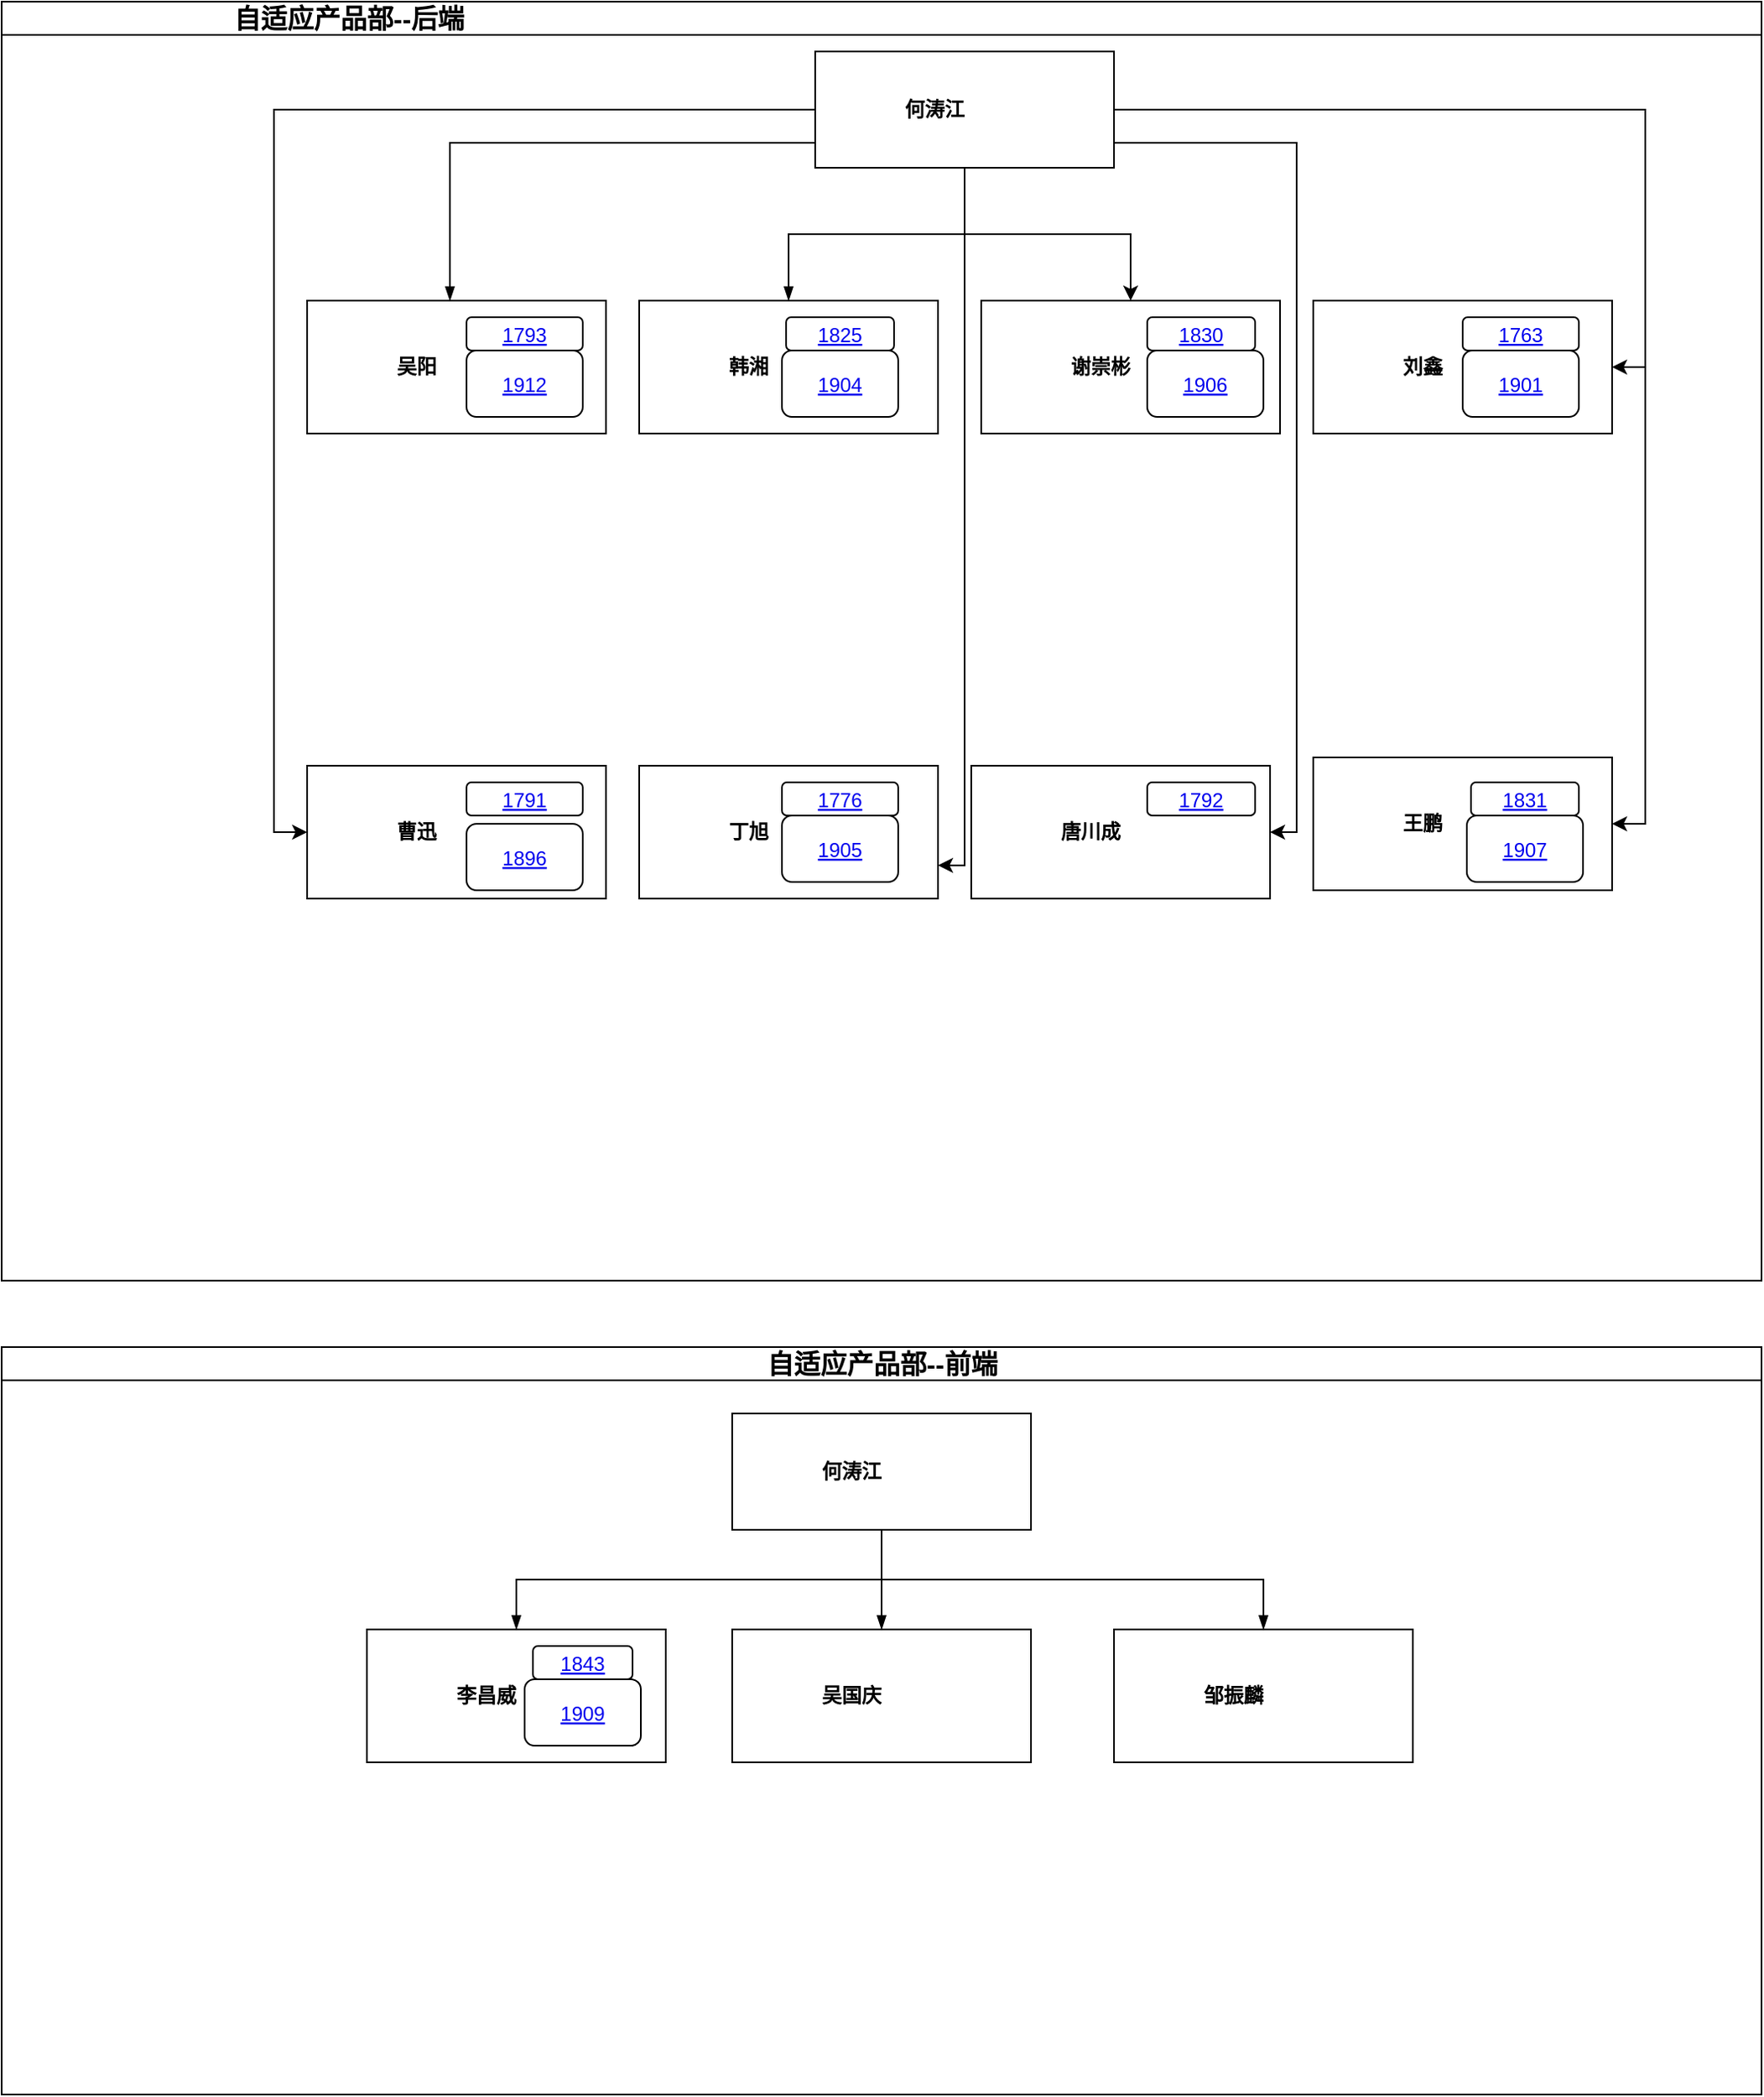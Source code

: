 <mxfile version="21.1.1" type="github">
  <diagram name="Page-1" id="82e54ff1-d628-8f03-85c4-9753963a91cd">
    <mxGraphModel dx="2215" dy="670" grid="1" gridSize="10" guides="1" tooltips="1" connect="1" arrows="1" fold="1" page="1" pageScale="1" pageWidth="1100" pageHeight="850" background="none" math="0" shadow="0">
      <root>
        <mxCell id="0" />
        <mxCell id="1" parent="0" />
        <mxCell id="2YUpntU8kkvu3Xh7ZQcj-74" value="&lt;span style=&quot;font-size: 16px;&quot;&gt;&amp;nbsp; &amp;nbsp; &amp;nbsp;&lt;span style=&quot;white-space: pre;&quot;&gt; &lt;/span&gt;&lt;span style=&quot;white-space: pre;&quot;&gt; &lt;/span&gt;&lt;span style=&quot;white-space: pre;&quot;&gt; &lt;/span&gt;&lt;span style=&quot;white-space: pre;&quot;&gt; &lt;/span&gt;&lt;span style=&quot;white-space: pre;&quot;&gt; &lt;/span&gt;&lt;span style=&quot;white-space: pre;&quot;&gt; &lt;/span&gt;&lt;span style=&quot;white-space: pre;&quot;&gt; &lt;/span&gt;&lt;span style=&quot;white-space: pre;&quot;&gt; &lt;/span&gt;&lt;span style=&quot;white-space: pre;&quot;&gt; &lt;/span&gt;&lt;span style=&quot;white-space: pre;&quot;&gt; &lt;/span&gt;&lt;span style=&quot;white-space: pre;&quot;&gt; &lt;/span&gt;&lt;span style=&quot;white-space: pre;&quot;&gt; &lt;/span&gt;&lt;span style=&quot;white-space: pre;&quot;&gt; &lt;/span&gt;&lt;span style=&quot;white-space: pre;&quot;&gt; &lt;span style=&quot;white-space: pre;&quot;&gt; &lt;/span&gt;&lt;span style=&quot;white-space: pre;&quot;&gt; &lt;/span&gt;&lt;span style=&quot;white-space: pre;&quot;&gt; &lt;/span&gt;&lt;span style=&quot;white-space: pre;&quot;&gt; &lt;/span&gt;&lt;span style=&quot;white-space: pre;&quot;&gt; &lt;/span&gt;&lt;span style=&quot;white-space: pre;&quot;&gt; &lt;/span&gt;&lt;span style=&quot;white-space: pre;&quot;&gt; &lt;/span&gt;&lt;span style=&quot;white-space: pre;&quot;&gt; &lt;/span&gt;&lt;span style=&quot;white-space: pre;&quot;&gt; &lt;/span&gt;&lt;span style=&quot;white-space: pre;&quot;&gt; &lt;/span&gt;&lt;span style=&quot;white-space: pre;&quot;&gt; &lt;/span&gt;&lt;span style=&quot;white-space: pre;&quot;&gt; &lt;/span&gt;&lt;/span&gt;自适应产品部--后端&lt;/span&gt;" style="swimlane;html=1;startSize=20;horizontal=1;containerType=tree;glass=0;align=left;" parent="1" vertex="1">
          <mxGeometry x="-520" y="40" width="1060" height="770" as="geometry">
            <mxRectangle x="-520" y="40" width="100" height="30" as="alternateBounds" />
          </mxGeometry>
        </mxCell>
        <mxCell id="2YUpntU8kkvu3Xh7ZQcj-75" value="" style="endArrow=blockThin;endFill=1;fontSize=11;edgeStyle=elbowEdgeStyle;elbow=vertical;rounded=0;exitX=0;exitY=0.5;exitDx=0;exitDy=0;" parent="2YUpntU8kkvu3Xh7ZQcj-74" source="2YUpntU8kkvu3Xh7ZQcj-87" target="2YUpntU8kkvu3Xh7ZQcj-76" edge="1">
          <mxGeometry relative="1" as="geometry">
            <mxPoint x="270" y="90" as="sourcePoint" />
            <Array as="points">
              <mxPoint x="270" y="85" />
            </Array>
          </mxGeometry>
        </mxCell>
        <UserObject label="吴阳&lt;br&gt;" placeholders="1" id="2YUpntU8kkvu3Xh7ZQcj-76">
          <mxCell style="label;image=https://cdn3.iconfinder.com/data/icons/user-avatars-1/512/users-10-3-128.png;whiteSpace=wrap;html=1;rounded=0;glass=0;treeFolding=1;treeMoving=1;" parent="2YUpntU8kkvu3Xh7ZQcj-74" vertex="1">
            <mxGeometry x="184" y="180" width="180" height="80" as="geometry" />
          </mxCell>
        </UserObject>
        <mxCell id="2YUpntU8kkvu3Xh7ZQcj-77" value="" style="endArrow=blockThin;endFill=1;fontSize=11;edgeStyle=elbowEdgeStyle;elbow=vertical;rounded=0;" parent="2YUpntU8kkvu3Xh7ZQcj-74" source="2YUpntU8kkvu3Xh7ZQcj-87" target="2YUpntU8kkvu3Xh7ZQcj-78" edge="1">
          <mxGeometry relative="1" as="geometry" />
        </mxCell>
        <UserObject label="韩湘" placeholders="1" id="2YUpntU8kkvu3Xh7ZQcj-78">
          <mxCell style="label;image=https://cdn3.iconfinder.com/data/icons/user-avatars-1/512/users-9-2-128.png;whiteSpace=wrap;html=1;rounded=0;glass=0;treeFolding=1;treeMoving=1;" parent="2YUpntU8kkvu3Xh7ZQcj-74" vertex="1">
            <mxGeometry x="384" y="180" width="180" height="80" as="geometry" />
          </mxCell>
        </UserObject>
        <mxCell id="2YUpntU8kkvu3Xh7ZQcj-81" style="edgeStyle=orthogonalEdgeStyle;rounded=0;orthogonalLoop=1;jettySize=auto;html=1;entryX=0;entryY=0.5;entryDx=0;entryDy=0;fontFamily=Helvetica;fontSize=12;fontColor=default;startSize=20;" parent="2YUpntU8kkvu3Xh7ZQcj-74" source="2YUpntU8kkvu3Xh7ZQcj-87" target="2YUpntU8kkvu3Xh7ZQcj-96" edge="1">
          <mxGeometry relative="1" as="geometry" />
        </mxCell>
        <mxCell id="2YUpntU8kkvu3Xh7ZQcj-82" style="edgeStyle=orthogonalEdgeStyle;rounded=0;orthogonalLoop=1;jettySize=auto;html=1;entryX=1;entryY=0.5;entryDx=0;entryDy=0;fontFamily=Helvetica;fontSize=12;fontColor=default;startSize=20;" parent="2YUpntU8kkvu3Xh7ZQcj-74" source="2YUpntU8kkvu3Xh7ZQcj-87" target="2YUpntU8kkvu3Xh7ZQcj-102" edge="1">
          <mxGeometry relative="1" as="geometry" />
        </mxCell>
        <mxCell id="2YUpntU8kkvu3Xh7ZQcj-83" style="edgeStyle=orthogonalEdgeStyle;rounded=0;orthogonalLoop=1;jettySize=auto;html=1;entryX=1;entryY=0.5;entryDx=0;entryDy=0;fontFamily=Helvetica;fontSize=12;fontColor=default;startSize=20;" parent="2YUpntU8kkvu3Xh7ZQcj-74" source="2YUpntU8kkvu3Xh7ZQcj-87" target="2YUpntU8kkvu3Xh7ZQcj-94" edge="1">
          <mxGeometry relative="1" as="geometry" />
        </mxCell>
        <mxCell id="2YUpntU8kkvu3Xh7ZQcj-84" style="edgeStyle=orthogonalEdgeStyle;rounded=0;orthogonalLoop=1;jettySize=auto;html=1;fontFamily=Helvetica;fontSize=12;fontColor=default;startSize=20;exitX=0.5;exitY=1;exitDx=0;exitDy=0;" parent="2YUpntU8kkvu3Xh7ZQcj-74" source="2YUpntU8kkvu3Xh7ZQcj-87" target="2YUpntU8kkvu3Xh7ZQcj-90" edge="1">
          <mxGeometry relative="1" as="geometry">
            <mxPoint x="580" y="100" as="sourcePoint" />
            <Array as="points">
              <mxPoint x="580" y="140" />
              <mxPoint x="680" y="140" />
            </Array>
          </mxGeometry>
        </mxCell>
        <mxCell id="2YUpntU8kkvu3Xh7ZQcj-85" style="edgeStyle=orthogonalEdgeStyle;rounded=0;orthogonalLoop=1;jettySize=auto;html=1;entryX=1;entryY=0.5;entryDx=0;entryDy=0;fontFamily=Helvetica;fontSize=12;fontColor=default;startSize=20;" parent="2YUpntU8kkvu3Xh7ZQcj-74" source="2YUpntU8kkvu3Xh7ZQcj-87" target="2YUpntU8kkvu3Xh7ZQcj-100" edge="1">
          <mxGeometry relative="1" as="geometry">
            <Array as="points">
              <mxPoint x="780" y="85" />
              <mxPoint x="780" y="500" />
            </Array>
          </mxGeometry>
        </mxCell>
        <mxCell id="2YUpntU8kkvu3Xh7ZQcj-86" style="edgeStyle=orthogonalEdgeStyle;rounded=0;orthogonalLoop=1;jettySize=auto;html=1;entryX=1;entryY=0.75;entryDx=0;entryDy=0;fontFamily=Helvetica;fontSize=12;fontColor=default;startSize=20;exitX=1;exitY=0.5;exitDx=0;exitDy=0;" parent="2YUpntU8kkvu3Xh7ZQcj-74" source="2YUpntU8kkvu3Xh7ZQcj-87" target="2YUpntU8kkvu3Xh7ZQcj-98" edge="1">
          <mxGeometry relative="1" as="geometry">
            <Array as="points">
              <mxPoint x="580" y="85" />
              <mxPoint x="580" y="520" />
            </Array>
          </mxGeometry>
        </mxCell>
        <UserObject label="何涛江" name="何涛江" placeholders="1" id="2YUpntU8kkvu3Xh7ZQcj-87">
          <mxCell style="label;image=https://cdn3.iconfinder.com/data/icons/user-avatars-1/512/users-8-2-256.png;whiteSpace=wrap;html=1;rounded=0;glass=0;treeMoving=1;treeFolding=1;" parent="2YUpntU8kkvu3Xh7ZQcj-74" vertex="1">
            <mxGeometry x="490" y="30" width="180" height="70" as="geometry" />
          </mxCell>
        </UserObject>
        <UserObject label="谢崇彬" placeholders="1" id="2YUpntU8kkvu3Xh7ZQcj-90">
          <mxCell style="label;image=https://cdn3.iconfinder.com/data/icons/user-avatars-1/512/users-11-2-512.png;whiteSpace=wrap;html=1;rounded=0;glass=0;treeFolding=1;treeMoving=1;" parent="2YUpntU8kkvu3Xh7ZQcj-74" vertex="1">
            <mxGeometry x="590" y="180" width="180" height="80" as="geometry" />
          </mxCell>
        </UserObject>
        <UserObject label="刘鑫" placeholders="1" id="2YUpntU8kkvu3Xh7ZQcj-94">
          <mxCell style="label;image=https://cdn3.iconfinder.com/data/icons/user-avatars-1/512/users-15-512.png;whiteSpace=wrap;html=1;rounded=0;glass=0;treeFolding=1;treeMoving=1;" parent="2YUpntU8kkvu3Xh7ZQcj-74" vertex="1">
            <mxGeometry x="790" y="180" width="180" height="80" as="geometry" />
          </mxCell>
        </UserObject>
        <UserObject label="曹迅" placeholders="1" id="2YUpntU8kkvu3Xh7ZQcj-96">
          <mxCell style="label;image=https://cdn3.iconfinder.com/data/icons/user-avatars-1/512/users-6-2-512.png;whiteSpace=wrap;html=1;rounded=0;glass=0;treeFolding=1;treeMoving=1;" parent="2YUpntU8kkvu3Xh7ZQcj-74" vertex="1">
            <mxGeometry x="184" y="460" width="180" height="80" as="geometry" />
          </mxCell>
        </UserObject>
        <UserObject label="丁旭" placeholders="1" id="2YUpntU8kkvu3Xh7ZQcj-98">
          <mxCell style="label;image=https://cdn3.iconfinder.com/data/icons/user-avatars-1/512/users-2-512.png;whiteSpace=wrap;html=1;rounded=0;glass=0;treeFolding=1;treeMoving=1;" parent="2YUpntU8kkvu3Xh7ZQcj-74" vertex="1">
            <mxGeometry x="384" y="460" width="180" height="80" as="geometry" />
          </mxCell>
        </UserObject>
        <UserObject label="唐川成" placeholders="1" id="2YUpntU8kkvu3Xh7ZQcj-100">
          <mxCell style="label;image=https://cdn3.iconfinder.com/data/icons/user-avatars-1/512/users-7-512.png;whiteSpace=wrap;html=1;rounded=0;glass=0;treeFolding=1;treeMoving=1;" parent="2YUpntU8kkvu3Xh7ZQcj-74" vertex="1">
            <mxGeometry x="584" y="460" width="180" height="80" as="geometry" />
          </mxCell>
        </UserObject>
        <UserObject label="王鹏" placeholders="1" id="2YUpntU8kkvu3Xh7ZQcj-102">
          <mxCell style="label;image=https://cdn3.iconfinder.com/data/icons/user-avatars-1/512/users-4-512.png;whiteSpace=wrap;html=1;rounded=0;glass=0;treeFolding=1;treeMoving=1;" parent="2YUpntU8kkvu3Xh7ZQcj-74" vertex="1">
            <mxGeometry x="790" y="455" width="180" height="80" as="geometry" />
          </mxCell>
        </UserObject>
        <UserObject label="1763" link="http://10.8.22.10/oa/oa-pbc/onepbc/1763" id="NvZ-7h0Vf-wN72aF1IiI-1">
          <mxCell style="fontColor=#0000EE;fontStyle=4;rounded=1;overflow=hidden;spacing=10;" vertex="1" parent="2YUpntU8kkvu3Xh7ZQcj-74">
            <mxGeometry x="880" y="190" width="70" height="20" as="geometry" />
          </mxCell>
        </UserObject>
        <UserObject label="1776" link="http://10.8.22.10/oa/oa-pbc/onepbc/1776" id="NvZ-7h0Vf-wN72aF1IiI-2">
          <mxCell style="fontColor=#0000EE;fontStyle=4;rounded=1;overflow=hidden;spacing=10;" vertex="1" parent="2YUpntU8kkvu3Xh7ZQcj-74">
            <mxGeometry x="470" y="470" width="70" height="20" as="geometry" />
          </mxCell>
        </UserObject>
        <UserObject label="1791" link="http://10.8.22.10/oa/oa-pbc/onepbc/1791" id="NvZ-7h0Vf-wN72aF1IiI-3">
          <mxCell style="fontColor=#0000EE;fontStyle=4;rounded=1;overflow=hidden;spacing=10;" vertex="1" parent="2YUpntU8kkvu3Xh7ZQcj-74">
            <mxGeometry x="280" y="470" width="70" height="20" as="geometry" />
          </mxCell>
        </UserObject>
        <UserObject label="1792" link="http://10.8.22.10/oa/oa-pbc/onepbc/1792" id="NvZ-7h0Vf-wN72aF1IiI-4">
          <mxCell style="fontColor=#0000EE;fontStyle=4;rounded=1;overflow=hidden;spacing=10;" vertex="1" parent="2YUpntU8kkvu3Xh7ZQcj-74">
            <mxGeometry x="690" y="470" width="65" height="20" as="geometry" />
          </mxCell>
        </UserObject>
        <UserObject label="1793" link="http://10.8.22.10/oa/oa-pbc/onepbc/1793" id="NvZ-7h0Vf-wN72aF1IiI-8">
          <mxCell style="fontColor=#0000EE;fontStyle=4;rounded=1;overflow=hidden;spacing=10;" vertex="1" parent="2YUpntU8kkvu3Xh7ZQcj-74">
            <mxGeometry x="280" y="190" width="70" height="20" as="geometry" />
          </mxCell>
        </UserObject>
        <UserObject label="1825" link="http://10.8.22.10/oa/oa-pbc/onepbc/1825" id="NvZ-7h0Vf-wN72aF1IiI-9">
          <mxCell style="fontColor=#0000EE;fontStyle=4;rounded=1;overflow=hidden;spacing=10;" vertex="1" parent="2YUpntU8kkvu3Xh7ZQcj-74">
            <mxGeometry x="472.5" y="190" width="65" height="20" as="geometry" />
          </mxCell>
        </UserObject>
        <UserObject label="1830" link="http://10.8.22.10/oa/oa-pbc/onepbc/1830" id="NvZ-7h0Vf-wN72aF1IiI-10">
          <mxCell style="fontColor=#0000EE;fontStyle=4;rounded=1;overflow=hidden;spacing=10;" vertex="1" parent="2YUpntU8kkvu3Xh7ZQcj-74">
            <mxGeometry x="690" y="190" width="65" height="20" as="geometry" />
          </mxCell>
        </UserObject>
        <UserObject label="1831" link="http://10.8.22.10/oa/oa-pbc/onepbc/1831" id="NvZ-7h0Vf-wN72aF1IiI-11">
          <mxCell style="fontColor=#0000EE;fontStyle=4;rounded=1;overflow=hidden;spacing=10;" vertex="1" parent="2YUpntU8kkvu3Xh7ZQcj-74">
            <mxGeometry x="885" y="470" width="65" height="20" as="geometry" />
          </mxCell>
        </UserObject>
        <UserObject label="1896" link="http://10.8.22.10/oa/oa-pbc/onepbc/1896" id="NvZ-7h0Vf-wN72aF1IiI-13">
          <mxCell style="fontColor=#0000EE;fontStyle=4;rounded=1;overflow=hidden;spacing=10;" vertex="1" parent="2YUpntU8kkvu3Xh7ZQcj-74">
            <mxGeometry x="280" y="495" width="70" height="40" as="geometry" />
          </mxCell>
        </UserObject>
        <UserObject label="1901" link="http://10.8.22.10/oa/oa-pbc/onepbc/1901" id="NvZ-7h0Vf-wN72aF1IiI-14">
          <mxCell style="fontColor=#0000EE;fontStyle=4;rounded=1;overflow=hidden;spacing=10;" vertex="1" parent="2YUpntU8kkvu3Xh7ZQcj-74">
            <mxGeometry x="880" y="210" width="70" height="40" as="geometry" />
          </mxCell>
        </UserObject>
        <UserObject label="1904" link="http://10.8.22.10/oa/oa-pbc/onepbc/1904" id="NvZ-7h0Vf-wN72aF1IiI-15">
          <mxCell style="fontColor=#0000EE;fontStyle=4;rounded=1;overflow=hidden;spacing=10;" vertex="1" parent="2YUpntU8kkvu3Xh7ZQcj-74">
            <mxGeometry x="470" y="210" width="70" height="40" as="geometry" />
          </mxCell>
        </UserObject>
        <UserObject label="1905" link="http://10.8.22.10/oa/oa-pbc/onepbc/1905" id="NvZ-7h0Vf-wN72aF1IiI-16">
          <mxCell style="fontColor=#0000EE;fontStyle=4;rounded=1;overflow=hidden;spacing=10;" vertex="1" parent="2YUpntU8kkvu3Xh7ZQcj-74">
            <mxGeometry x="470" y="490" width="70" height="40" as="geometry" />
          </mxCell>
        </UserObject>
        <UserObject label="1906" link="http://10.8.22.10/oa/oa-pbc/onepbc/1906" id="NvZ-7h0Vf-wN72aF1IiI-17">
          <mxCell style="fontColor=#0000EE;fontStyle=4;rounded=1;overflow=hidden;spacing=10;" vertex="1" parent="2YUpntU8kkvu3Xh7ZQcj-74">
            <mxGeometry x="690" y="210" width="70" height="40" as="geometry" />
          </mxCell>
        </UserObject>
        <UserObject label="1907" link="http://10.8.22.10/oa/oa-pbc/onepbc/1907" id="NvZ-7h0Vf-wN72aF1IiI-18">
          <mxCell style="fontColor=#0000EE;fontStyle=4;rounded=1;overflow=hidden;spacing=10;" vertex="1" parent="2YUpntU8kkvu3Xh7ZQcj-74">
            <mxGeometry x="882.5" y="490" width="70" height="40" as="geometry" />
          </mxCell>
        </UserObject>
        <UserObject label="1912" link="http://10.8.22.10/oa/oa-pbc/onepbc/1912" id="NvZ-7h0Vf-wN72aF1IiI-21">
          <mxCell style="fontColor=#0000EE;fontStyle=4;rounded=1;overflow=hidden;spacing=10;" vertex="1" parent="2YUpntU8kkvu3Xh7ZQcj-74">
            <mxGeometry x="280" y="210" width="70" height="40" as="geometry" />
          </mxCell>
        </UserObject>
        <mxCell id="2YUpntU8kkvu3Xh7ZQcj-108" value="自适应产品部--前端" style="swimlane;html=1;startSize=20;horizontal=1;containerType=tree;glass=0;fontSize=16;" parent="1" vertex="1">
          <mxGeometry x="-520" y="850" width="1060" height="450" as="geometry">
            <mxRectangle x="-520" y="850" width="180" height="30" as="alternateBounds" />
          </mxGeometry>
        </mxCell>
        <UserObject label="何涛江" placeholders="1" id="2YUpntU8kkvu3Xh7ZQcj-109">
          <mxCell style="label;image=https://cdn3.iconfinder.com/data/icons/user-avatars-1/512/users-8-2-256.png;whiteSpace=wrap;html=1;rounded=0;glass=0;treeMoving=1;treeFolding=1;" parent="2YUpntU8kkvu3Xh7ZQcj-108" vertex="1">
            <mxGeometry x="440" y="40" width="180" height="70" as="geometry" />
          </mxCell>
        </UserObject>
        <mxCell id="2YUpntU8kkvu3Xh7ZQcj-110" value="" style="endArrow=blockThin;endFill=1;fontSize=11;edgeStyle=elbowEdgeStyle;elbow=vertical;rounded=0;" parent="2YUpntU8kkvu3Xh7ZQcj-108" source="2YUpntU8kkvu3Xh7ZQcj-109" target="2YUpntU8kkvu3Xh7ZQcj-112" edge="1">
          <mxGeometry relative="1" as="geometry" />
        </mxCell>
        <UserObject label="李昌威" placeholders="1" id="2YUpntU8kkvu3Xh7ZQcj-112">
          <mxCell style="label;image=https://cdn3.iconfinder.com/data/icons/user-avatars-1/512/users-10-3-128.png;whiteSpace=wrap;html=1;rounded=0;glass=0;treeFolding=1;treeMoving=1;" parent="2YUpntU8kkvu3Xh7ZQcj-108" vertex="1">
            <mxGeometry x="220" y="170" width="180" height="80" as="geometry" />
          </mxCell>
        </UserObject>
        <mxCell id="2YUpntU8kkvu3Xh7ZQcj-113" value="" style="endArrow=blockThin;endFill=1;fontSize=11;edgeStyle=elbowEdgeStyle;elbow=vertical;rounded=0;" parent="2YUpntU8kkvu3Xh7ZQcj-108" source="2YUpntU8kkvu3Xh7ZQcj-109" target="2YUpntU8kkvu3Xh7ZQcj-115" edge="1">
          <mxGeometry relative="1" as="geometry" />
        </mxCell>
        <UserObject label="吴国庆" placeholders="1" id="2YUpntU8kkvu3Xh7ZQcj-115">
          <mxCell style="label;image=https://cdn3.iconfinder.com/data/icons/user-avatars-1/512/users-9-2-128.png;whiteSpace=wrap;html=1;rounded=0;glass=0;treeFolding=1;treeMoving=1;" parent="2YUpntU8kkvu3Xh7ZQcj-108" vertex="1">
            <mxGeometry x="440" y="170" width="180" height="80" as="geometry" />
          </mxCell>
        </UserObject>
        <mxCell id="2YUpntU8kkvu3Xh7ZQcj-116" value="" style="endArrow=blockThin;endFill=1;fontSize=11;edgeStyle=elbowEdgeStyle;elbow=vertical;rounded=0;" parent="2YUpntU8kkvu3Xh7ZQcj-108" source="2YUpntU8kkvu3Xh7ZQcj-109" target="2YUpntU8kkvu3Xh7ZQcj-118" edge="1">
          <mxGeometry relative="1" as="geometry" />
        </mxCell>
        <UserObject label="邹振麟" placeholders="1" id="2YUpntU8kkvu3Xh7ZQcj-118">
          <mxCell style="label;image=https://cdn3.iconfinder.com/data/icons/user-avatars-1/512//users-3-128.png;whiteSpace=wrap;html=1;rounded=0;glass=0;" parent="2YUpntU8kkvu3Xh7ZQcj-108" vertex="1">
            <mxGeometry x="670" y="170" width="180" height="80" as="geometry" />
          </mxCell>
        </UserObject>
        <UserObject label="1843" link="http://10.8.22.10/oa/oa-pbc/onepbc/1843" id="NvZ-7h0Vf-wN72aF1IiI-12">
          <mxCell style="fontColor=#0000EE;fontStyle=4;rounded=1;overflow=hidden;spacing=10;" vertex="1" parent="2YUpntU8kkvu3Xh7ZQcj-108">
            <mxGeometry x="320" y="180" width="60" height="20" as="geometry" />
          </mxCell>
        </UserObject>
        <UserObject label="1909" link="http://10.8.22.10/oa/oa-pbc/onepbc/1909" id="NvZ-7h0Vf-wN72aF1IiI-20">
          <mxCell style="fontColor=#0000EE;fontStyle=4;rounded=1;overflow=hidden;spacing=10;" vertex="1" parent="2YUpntU8kkvu3Xh7ZQcj-108">
            <mxGeometry x="315" y="200" width="70" height="40" as="geometry" />
          </mxCell>
        </UserObject>
      </root>
    </mxGraphModel>
  </diagram>
</mxfile>
